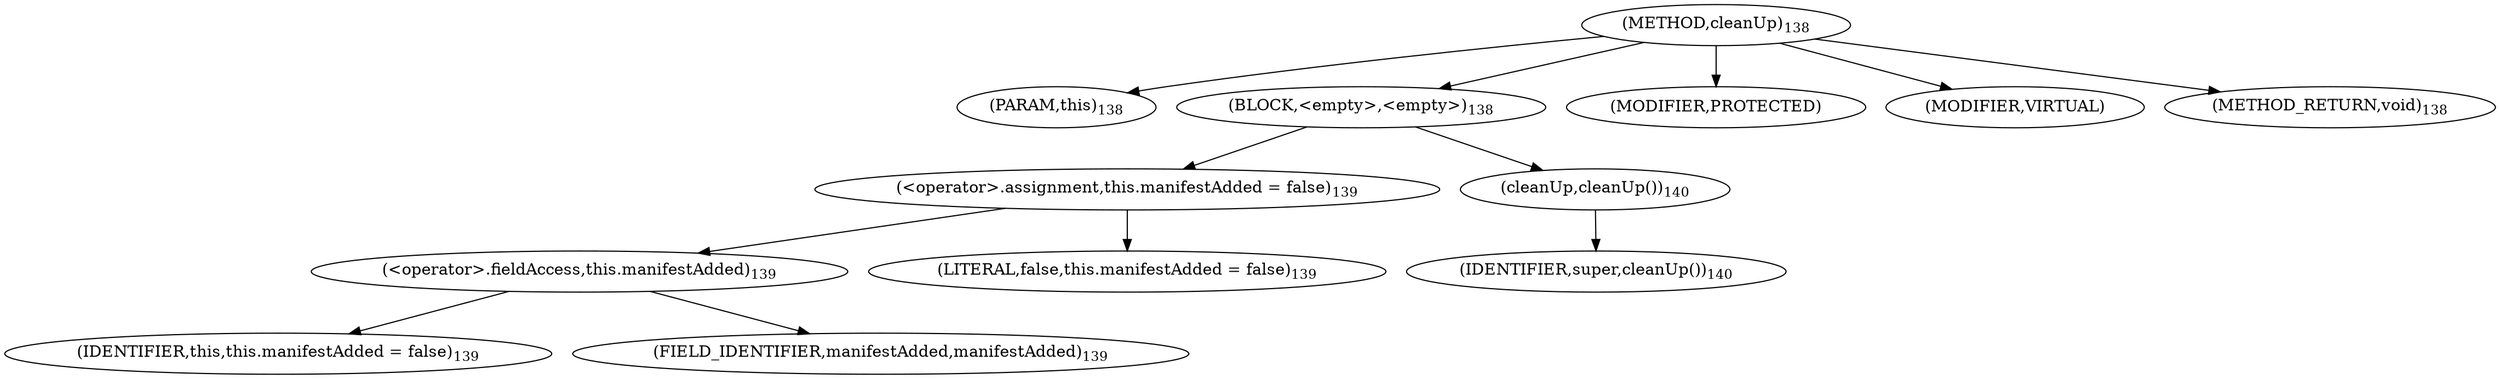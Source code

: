 digraph "cleanUp" {  
"224" [label = <(METHOD,cleanUp)<SUB>138</SUB>> ]
"225" [label = <(PARAM,this)<SUB>138</SUB>> ]
"226" [label = <(BLOCK,&lt;empty&gt;,&lt;empty&gt;)<SUB>138</SUB>> ]
"227" [label = <(&lt;operator&gt;.assignment,this.manifestAdded = false)<SUB>139</SUB>> ]
"228" [label = <(&lt;operator&gt;.fieldAccess,this.manifestAdded)<SUB>139</SUB>> ]
"229" [label = <(IDENTIFIER,this,this.manifestAdded = false)<SUB>139</SUB>> ]
"230" [label = <(FIELD_IDENTIFIER,manifestAdded,manifestAdded)<SUB>139</SUB>> ]
"231" [label = <(LITERAL,false,this.manifestAdded = false)<SUB>139</SUB>> ]
"232" [label = <(cleanUp,cleanUp())<SUB>140</SUB>> ]
"233" [label = <(IDENTIFIER,super,cleanUp())<SUB>140</SUB>> ]
"234" [label = <(MODIFIER,PROTECTED)> ]
"235" [label = <(MODIFIER,VIRTUAL)> ]
"236" [label = <(METHOD_RETURN,void)<SUB>138</SUB>> ]
  "224" -> "225" 
  "224" -> "226" 
  "224" -> "234" 
  "224" -> "235" 
  "224" -> "236" 
  "226" -> "227" 
  "226" -> "232" 
  "227" -> "228" 
  "227" -> "231" 
  "228" -> "229" 
  "228" -> "230" 
  "232" -> "233" 
}
